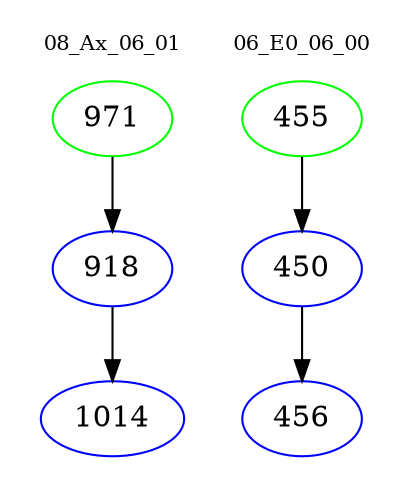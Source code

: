 digraph{
subgraph cluster_0 {
color = white
label = "08_Ax_06_01";
fontsize=10;
T0_971 [label="971", color="green"]
T0_971 -> T0_918 [color="black"]
T0_918 [label="918", color="blue"]
T0_918 -> T0_1014 [color="black"]
T0_1014 [label="1014", color="blue"]
}
subgraph cluster_1 {
color = white
label = "06_E0_06_00";
fontsize=10;
T1_455 [label="455", color="green"]
T1_455 -> T1_450 [color="black"]
T1_450 [label="450", color="blue"]
T1_450 -> T1_456 [color="black"]
T1_456 [label="456", color="blue"]
}
}
